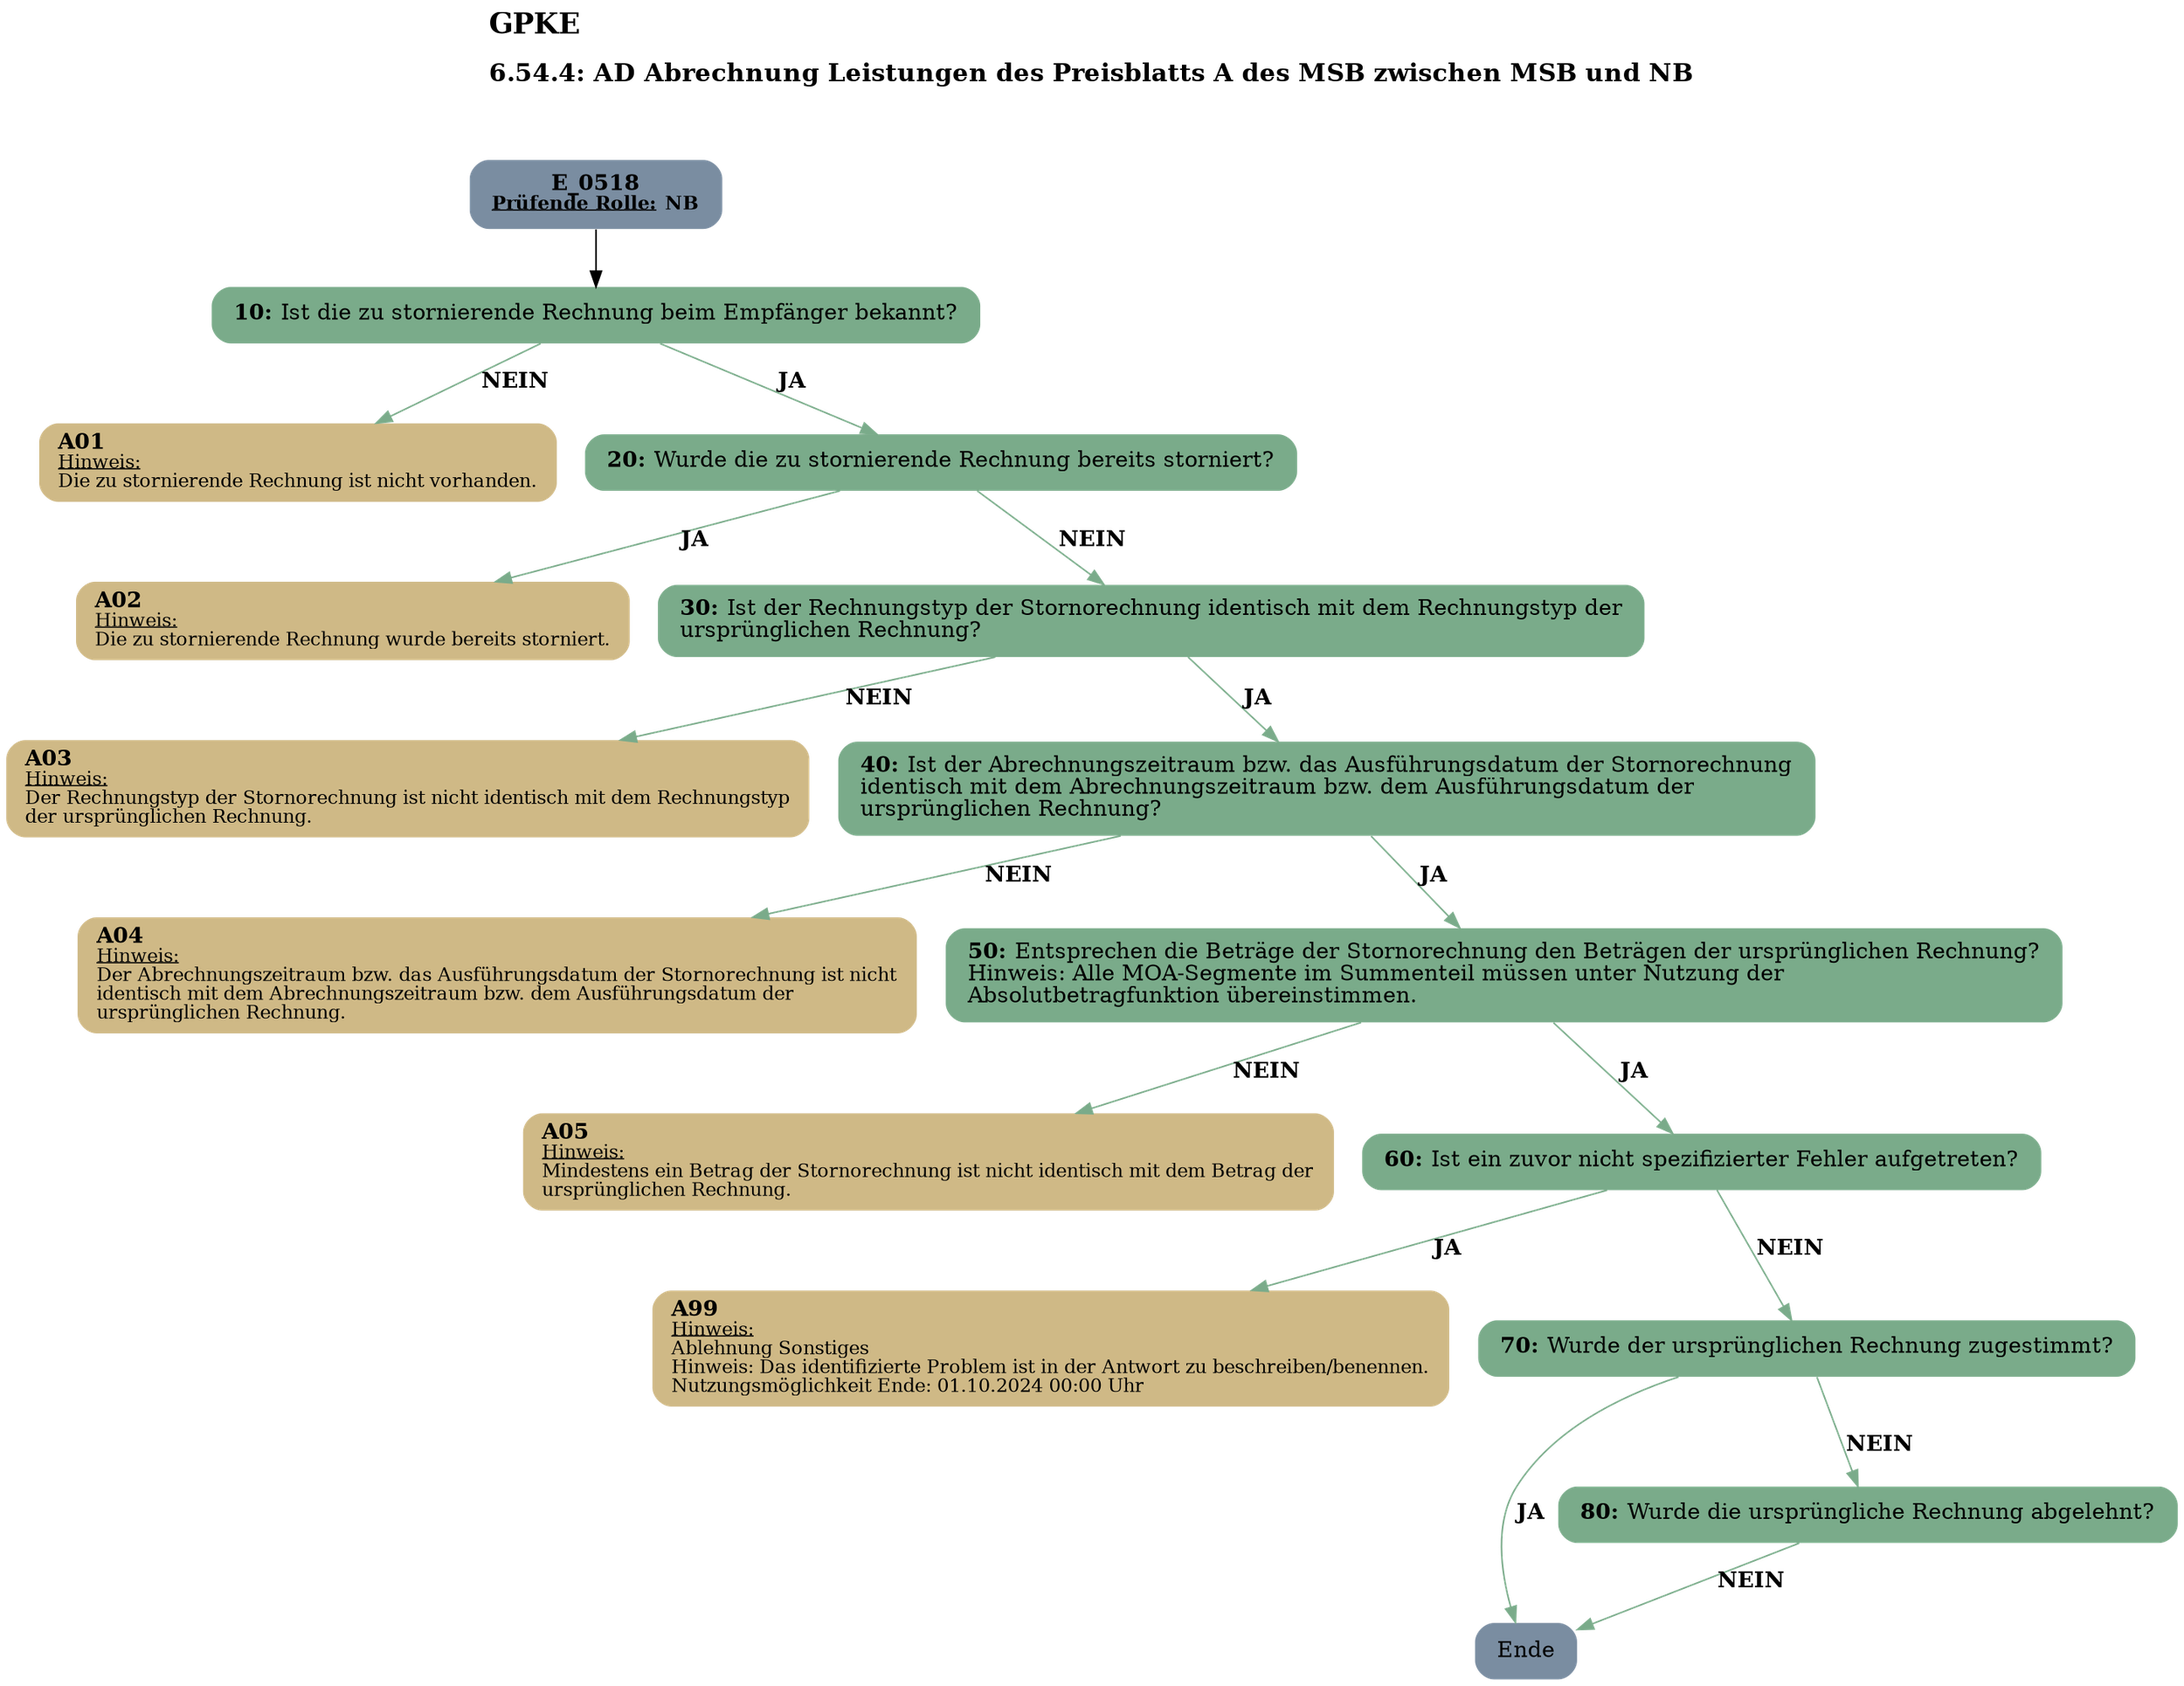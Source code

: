 digraph D {
    labelloc="t";
    label=<<B><FONT POINT-SIZE="18">GPKE</FONT></B><BR align="left"/><BR/><B><FONT POINT-SIZE="16">6.54.4: AD Abrechnung Leistungen des Preisblatts A des MSB zwischen MSB und NB</FONT></B><BR align="left"/><BR/><BR/><BR/>>;
    ratio="compress";
    concentrate=true;
    pack=true;
    rankdir=TB;
    packmode="array";
    size="20,20";
    "Start" [margin="0.2,0.12", shape=box, style="filled,rounded", penwidth=0.0, fillcolor="#7a8da1", label=<<B>E_0518</B><BR align="center"/><FONT point-size="12"><B><U>Prüfende Rolle:</U> NB</B></FONT><BR align="center"/>>];
    "10" [margin="0.2,0.12", shape=box, style="filled,rounded", penwidth=0.0, fillcolor="#7aab8a", label=<<B>10: </B>Ist die zu stornierende Rechnung beim Empfänger bekannt?<BR align="left"/>>];
    "A01" [margin="0.17,0.08", shape=box, style="filled,rounded", penwidth=0.0, fillcolor="#cfb986", label=<<B>A01</B><BR align="left"/><FONT point-size="12"><U>Hinweis:</U><BR align="left"/>Die zu stornierende Rechnung ist nicht vorhanden.<BR align="left"/></FONT>>];
    "20" [margin="0.2,0.12", shape=box, style="filled,rounded", penwidth=0.0, fillcolor="#7aab8a", label=<<B>20: </B>Wurde die zu stornierende Rechnung bereits storniert?<BR align="left"/>>];
    "A02" [margin="0.17,0.08", shape=box, style="filled,rounded", penwidth=0.0, fillcolor="#cfb986", label=<<B>A02</B><BR align="left"/><FONT point-size="12"><U>Hinweis:</U><BR align="left"/>Die zu stornierende Rechnung wurde bereits storniert.<BR align="left"/></FONT>>];
    "30" [margin="0.2,0.12", shape=box, style="filled,rounded", penwidth=0.0, fillcolor="#7aab8a", label=<<B>30: </B>Ist der Rechnungstyp der Stornorechnung identisch mit dem Rechnungstyp der<BR align="left"/>ursprünglichen Rechnung?<BR align="left"/>>];
    "A03" [margin="0.17,0.08", shape=box, style="filled,rounded", penwidth=0.0, fillcolor="#cfb986", label=<<B>A03</B><BR align="left"/><FONT point-size="12"><U>Hinweis:</U><BR align="left"/>Der Rechnungstyp der Stornorechnung ist nicht identisch mit dem Rechnungstyp<BR align="left"/>der ursprünglichen Rechnung.<BR align="left"/></FONT>>];
    "40" [margin="0.2,0.12", shape=box, style="filled,rounded", penwidth=0.0, fillcolor="#7aab8a", label=<<B>40: </B>Ist der Abrechnungszeitraum bzw. das Ausführungsdatum der Stornorechnung<BR align="left"/>identisch mit dem Abrechnungszeitraum bzw. dem Ausführungsdatum der<BR align="left"/>ursprünglichen Rechnung?<BR align="left"/>>];
    "A04" [margin="0.17,0.08", shape=box, style="filled,rounded", penwidth=0.0, fillcolor="#cfb986", label=<<B>A04</B><BR align="left"/><FONT point-size="12"><U>Hinweis:</U><BR align="left"/>Der Abrechnungszeitraum bzw. das Ausführungsdatum der Stornorechnung ist nicht<BR align="left"/>identisch mit dem Abrechnungszeitraum bzw. dem Ausführungsdatum der<BR align="left"/>ursprünglichen Rechnung.<BR align="left"/></FONT>>];
    "50" [margin="0.2,0.12", shape=box, style="filled,rounded", penwidth=0.0, fillcolor="#7aab8a", label=<<B>50: </B>Entsprechen die Beträge der Stornorechnung den Beträgen der ursprünglichen Rechnung?<BR align="left"/>Hinweis: Alle MOA-Segmente im Summenteil müssen unter Nutzung der<BR align="left"/>Absolutbetragfunktion übereinstimmen.<BR align="left"/>>];
    "A05" [margin="0.17,0.08", shape=box, style="filled,rounded", penwidth=0.0, fillcolor="#cfb986", label=<<B>A05</B><BR align="left"/><FONT point-size="12"><U>Hinweis:</U><BR align="left"/>Mindestens ein Betrag der Stornorechnung ist nicht identisch mit dem Betrag der<BR align="left"/>ursprünglichen Rechnung.<BR align="left"/></FONT>>];
    "60" [margin="0.2,0.12", shape=box, style="filled,rounded", penwidth=0.0, fillcolor="#7aab8a", label=<<B>60: </B>Ist ein zuvor nicht spezifizierter Fehler aufgetreten?<BR align="left"/>>];
    "A99" [margin="0.17,0.08", shape=box, style="filled,rounded", penwidth=0.0, fillcolor="#cfb986", label=<<B>A99</B><BR align="left"/><FONT point-size="12"><U>Hinweis:</U><BR align="left"/>Ablehnung Sonstiges<BR align="left"/>Hinweis: Das identifizierte Problem ist in der Antwort zu beschreiben/benennen.<BR align="left"/>Nutzungsmöglichkeit Ende: 01.10.2024 00:00 Uhr<BR align="left"/></FONT>>];
    "70" [margin="0.2,0.12", shape=box, style="filled,rounded", penwidth=0.0, fillcolor="#7aab8a", label=<<B>70: </B>Wurde der ursprünglichen Rechnung zugestimmt?<BR align="left"/>>];
    "Ende" [margin="0.2,0.12", shape=box, style="filled,rounded", penwidth=0.0, fillcolor="#7a8da1", label="Ende"];
    "80" [margin="0.2,0.12", shape=box, style="filled,rounded", penwidth=0.0, fillcolor="#7aab8a", label=<<B>80: </B>Wurde die ursprüngliche Rechnung abgelehnt?<BR align="left"/>>];

    "Start" -> "10";
    "10" -> "A01" [label=<<B>NEIN</B>>, color="#7aab8a"];
    "10" -> "20" [label=<<B>JA</B>>, color="#7aab8a"];
    "20" -> "A02" [label=<<B>JA</B>>, color="#7aab8a"];
    "20" -> "30" [label=<<B>NEIN</B>>, color="#7aab8a"];
    "30" -> "A03" [label=<<B>NEIN</B>>, color="#7aab8a"];
    "30" -> "40" [label=<<B>JA</B>>, color="#7aab8a"];
    "40" -> "A04" [label=<<B>NEIN</B>>, color="#7aab8a"];
    "40" -> "50" [label=<<B>JA</B>>, color="#7aab8a"];
    "50" -> "A05" [label=<<B>NEIN</B>>, color="#7aab8a"];
    "50" -> "60" [label=<<B>JA</B>>, color="#7aab8a"];
    "60" -> "A99" [label=<<B>JA</B>>, color="#7aab8a"];
    "60" -> "70" [label=<<B>NEIN</B>>, color="#7aab8a"];
    "70" -> "Ende" [label=<<B>JA</B>>, color="#7aab8a"];
    "70" -> "80" [label=<<B>NEIN</B>>, color="#7aab8a"];
    "80" -> "Ende" [label=<<B>NEIN</B>>, color="#7aab8a"];

    bgcolor="transparent";
}